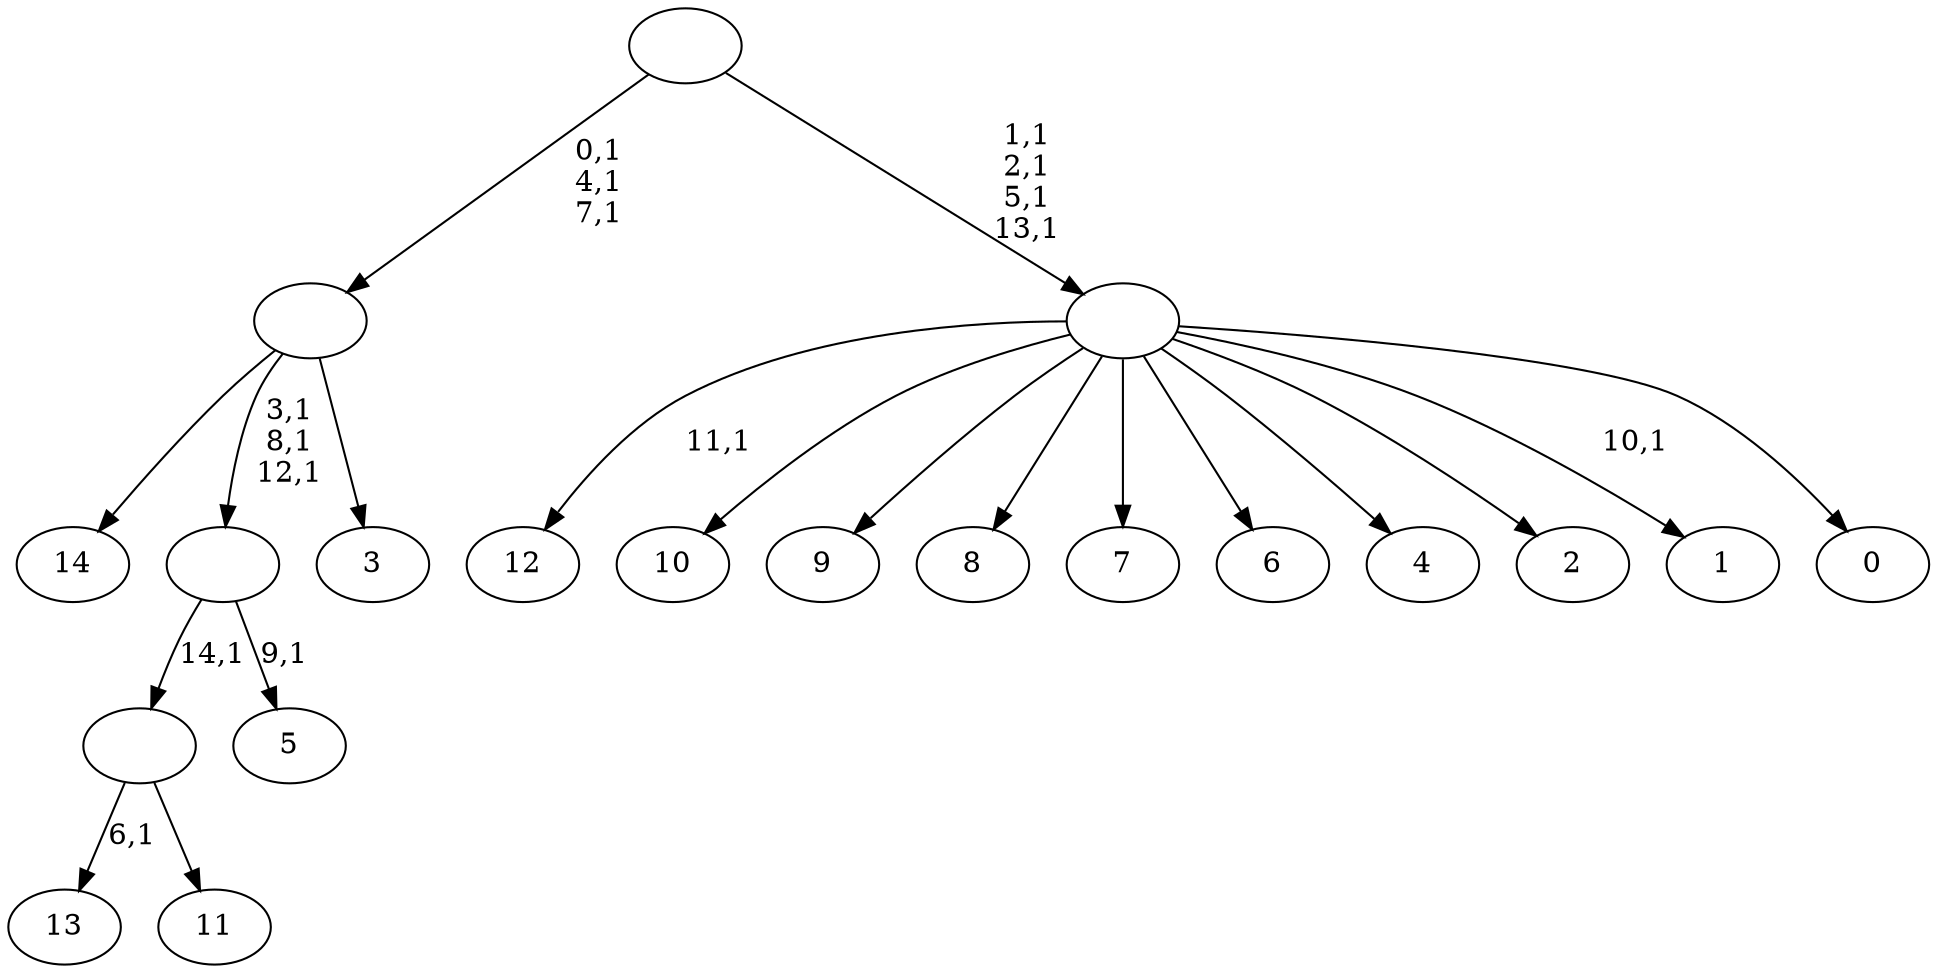 digraph T {
	30 [label="14"]
	29 [label="13"]
	27 [label="12"]
	25 [label="11"]
	24 [label=""]
	23 [label="10"]
	22 [label="9"]
	21 [label="8"]
	20 [label="7"]
	19 [label="6"]
	18 [label="5"]
	16 [label=""]
	13 [label="4"]
	12 [label="3"]
	11 [label=""]
	8 [label="2"]
	7 [label="1"]
	5 [label="0"]
	4 [label=""]
	0 [label=""]
	24 -> 29 [label="6,1"]
	24 -> 25 [label=""]
	16 -> 18 [label="9,1"]
	16 -> 24 [label="14,1"]
	11 -> 16 [label="3,1\n8,1\n12,1"]
	11 -> 30 [label=""]
	11 -> 12 [label=""]
	4 -> 7 [label="10,1"]
	4 -> 27 [label="11,1"]
	4 -> 23 [label=""]
	4 -> 22 [label=""]
	4 -> 21 [label=""]
	4 -> 20 [label=""]
	4 -> 19 [label=""]
	4 -> 13 [label=""]
	4 -> 8 [label=""]
	4 -> 5 [label=""]
	0 -> 4 [label="1,1\n2,1\n5,1\n13,1"]
	0 -> 11 [label="0,1\n4,1\n7,1"]
}
